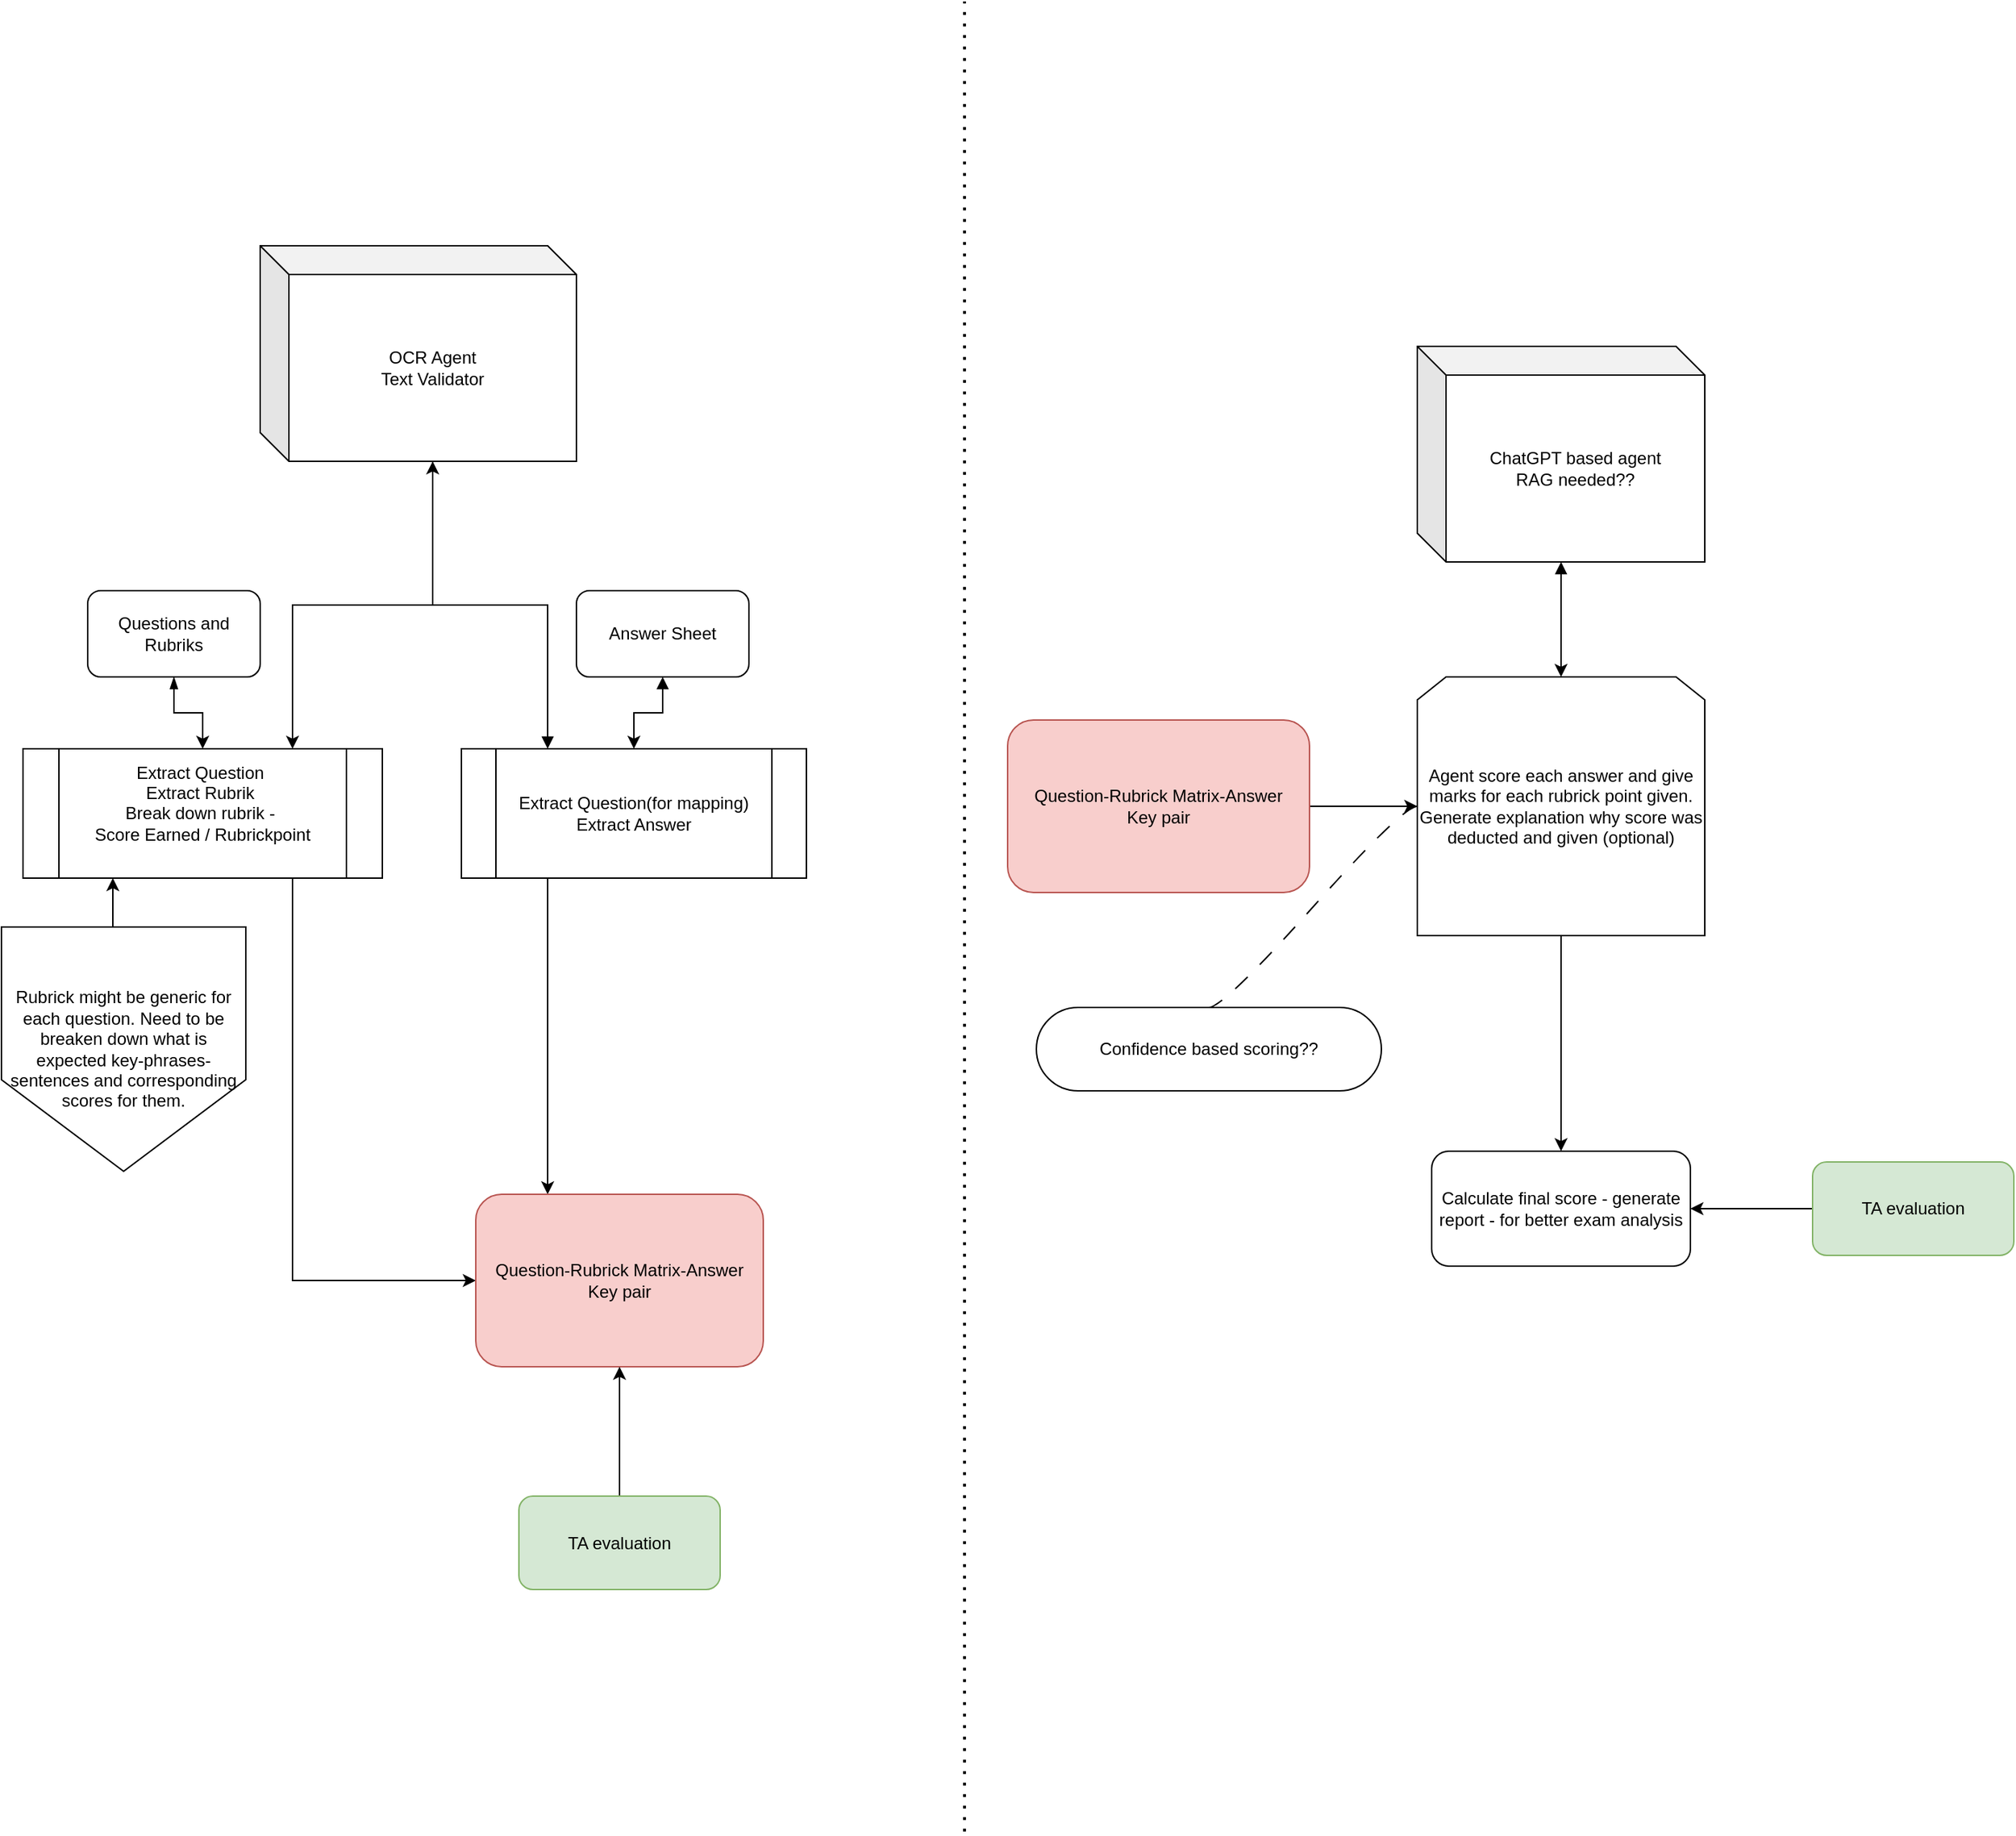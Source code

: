<mxfile version="25.0.3">
  <diagram name="Page-1" id="FoUueJixNW2NSmDA61GZ">
    <mxGraphModel dx="1908" dy="2310" grid="0" gridSize="10" guides="0" tooltips="1" connect="1" arrows="1" fold="1" page="1" pageScale="1" pageWidth="850" pageHeight="1100" math="0" shadow="0">
      <root>
        <mxCell id="0" />
        <mxCell id="1" parent="0" />
        <mxCell id="pilwrOAEcxMtQSOfMayK-18" style="edgeStyle=orthogonalEdgeStyle;rounded=0;orthogonalLoop=1;jettySize=auto;html=1;exitX=0.5;exitY=1;exitDx=0;exitDy=0;entryX=0.5;entryY=0;entryDx=0;entryDy=0;startArrow=blockThin;startFill=1;" edge="1" parent="1" source="pilwrOAEcxMtQSOfMayK-1" target="pilwrOAEcxMtQSOfMayK-2">
          <mxGeometry relative="1" as="geometry" />
        </mxCell>
        <mxCell id="pilwrOAEcxMtQSOfMayK-1" value="Questions and Rubriks" style="rounded=1;whiteSpace=wrap;html=1;" vertex="1" parent="1">
          <mxGeometry x="100" y="110" width="120" height="60" as="geometry" />
        </mxCell>
        <mxCell id="pilwrOAEcxMtQSOfMayK-24" style="edgeStyle=orthogonalEdgeStyle;rounded=0;orthogonalLoop=1;jettySize=auto;html=1;exitX=0.75;exitY=1;exitDx=0;exitDy=0;entryX=0;entryY=0.5;entryDx=0;entryDy=0;" edge="1" parent="1" source="pilwrOAEcxMtQSOfMayK-2" target="pilwrOAEcxMtQSOfMayK-6">
          <mxGeometry relative="1" as="geometry" />
        </mxCell>
        <mxCell id="pilwrOAEcxMtQSOfMayK-2" value="Extract Question&amp;nbsp;&lt;div&gt;Extract Rubrik&amp;nbsp;&lt;/div&gt;&lt;div&gt;Break down rubrik -&amp;nbsp;&lt;/div&gt;&lt;div&gt;Score Earned / Rubrickpoint&lt;/div&gt;&lt;div&gt;&lt;br&gt;&lt;/div&gt;" style="shape=process;whiteSpace=wrap;html=1;backgroundOutline=1;" vertex="1" parent="1">
          <mxGeometry x="55" y="220" width="250" height="90" as="geometry" />
        </mxCell>
        <mxCell id="pilwrOAEcxMtQSOfMayK-19" style="edgeStyle=orthogonalEdgeStyle;rounded=0;orthogonalLoop=1;jettySize=auto;html=1;entryX=0.5;entryY=0;entryDx=0;entryDy=0;startArrow=block;startFill=1;" edge="1" parent="1" source="pilwrOAEcxMtQSOfMayK-3" target="pilwrOAEcxMtQSOfMayK-4">
          <mxGeometry relative="1" as="geometry" />
        </mxCell>
        <mxCell id="pilwrOAEcxMtQSOfMayK-3" value="Answer Sheet" style="rounded=1;whiteSpace=wrap;html=1;" vertex="1" parent="1">
          <mxGeometry x="440" y="110" width="120" height="60" as="geometry" />
        </mxCell>
        <mxCell id="pilwrOAEcxMtQSOfMayK-22" style="edgeStyle=orthogonalEdgeStyle;rounded=0;orthogonalLoop=1;jettySize=auto;html=1;exitX=0.25;exitY=0;exitDx=0;exitDy=0;startArrow=block;startFill=1;entryX=0;entryY=0;entryDx=120;entryDy=150;entryPerimeter=0;" edge="1" parent="1" source="pilwrOAEcxMtQSOfMayK-4" target="pilwrOAEcxMtQSOfMayK-20">
          <mxGeometry relative="1" as="geometry">
            <mxPoint x="350" y="20" as="targetPoint" />
          </mxGeometry>
        </mxCell>
        <mxCell id="pilwrOAEcxMtQSOfMayK-25" style="edgeStyle=orthogonalEdgeStyle;rounded=0;orthogonalLoop=1;jettySize=auto;html=1;exitX=0.25;exitY=1;exitDx=0;exitDy=0;entryX=0.25;entryY=0;entryDx=0;entryDy=0;" edge="1" parent="1" source="pilwrOAEcxMtQSOfMayK-4" target="pilwrOAEcxMtQSOfMayK-6">
          <mxGeometry relative="1" as="geometry" />
        </mxCell>
        <mxCell id="pilwrOAEcxMtQSOfMayK-4" value="Extract Question(for mapping)&lt;div&gt;Extract Answer&lt;/div&gt;" style="shape=process;whiteSpace=wrap;html=1;backgroundOutline=1;" vertex="1" parent="1">
          <mxGeometry x="360" y="220" width="240" height="90" as="geometry" />
        </mxCell>
        <mxCell id="pilwrOAEcxMtQSOfMayK-6" value="Question-Rubrick Matrix-Answer&lt;div&gt;Key pair&lt;/div&gt;" style="rounded=1;whiteSpace=wrap;html=1;fillColor=#f8cecc;strokeColor=#b85450;" vertex="1" parent="1">
          <mxGeometry x="370" y="530" width="200" height="120" as="geometry" />
        </mxCell>
        <mxCell id="pilwrOAEcxMtQSOfMayK-29" style="edgeStyle=orthogonalEdgeStyle;rounded=0;orthogonalLoop=1;jettySize=auto;html=1;entryX=0.5;entryY=0;entryDx=0;entryDy=0;" edge="1" parent="1" source="pilwrOAEcxMtQSOfMayK-9" target="pilwrOAEcxMtQSOfMayK-15">
          <mxGeometry relative="1" as="geometry" />
        </mxCell>
        <mxCell id="pilwrOAEcxMtQSOfMayK-9" value="Agent score each answer and give marks for each rubrick point given.&lt;div&gt;Generate explanation why score was deducted and given (optional)&lt;/div&gt;" style="shape=loopLimit;whiteSpace=wrap;html=1;" vertex="1" parent="1">
          <mxGeometry x="1025" y="170" width="200" height="180" as="geometry" />
        </mxCell>
        <mxCell id="pilwrOAEcxMtQSOfMayK-23" style="edgeStyle=orthogonalEdgeStyle;rounded=0;orthogonalLoop=1;jettySize=auto;html=1;exitX=0.5;exitY=0;exitDx=0;exitDy=0;entryX=0.25;entryY=1;entryDx=0;entryDy=0;" edge="1" parent="1" source="pilwrOAEcxMtQSOfMayK-10" target="pilwrOAEcxMtQSOfMayK-2">
          <mxGeometry relative="1" as="geometry" />
        </mxCell>
        <mxCell id="pilwrOAEcxMtQSOfMayK-10" value="Rubrick might be generic for each question. Need to be breaken down what is expected key-phrases-sentences and corresponding scores for them." style="shape=offPageConnector;whiteSpace=wrap;html=1;" vertex="1" parent="1">
          <mxGeometry x="40" y="344" width="170" height="170" as="geometry" />
        </mxCell>
        <mxCell id="pilwrOAEcxMtQSOfMayK-28" style="edgeStyle=orthogonalEdgeStyle;rounded=0;orthogonalLoop=1;jettySize=auto;html=1;entryX=1;entryY=0.5;entryDx=0;entryDy=0;" edge="1" parent="1" source="pilwrOAEcxMtQSOfMayK-12" target="pilwrOAEcxMtQSOfMayK-15">
          <mxGeometry relative="1" as="geometry" />
        </mxCell>
        <mxCell id="pilwrOAEcxMtQSOfMayK-12" value="TA evaluation" style="rounded=1;whiteSpace=wrap;html=1;fillColor=#d5e8d4;strokeColor=#82b366;" vertex="1" parent="1">
          <mxGeometry x="1300" y="507.5" width="140" height="65" as="geometry" />
        </mxCell>
        <mxCell id="pilwrOAEcxMtQSOfMayK-13" value="Confidence based scoring??" style="whiteSpace=wrap;html=1;rounded=1;arcSize=50;align=center;verticalAlign=middle;strokeWidth=1;autosize=1;spacing=4;treeFolding=1;treeMoving=1;newEdgeStyle={&quot;edgeStyle&quot;:&quot;entityRelationEdgeStyle&quot;,&quot;startArrow&quot;:&quot;none&quot;,&quot;endArrow&quot;:&quot;none&quot;,&quot;segment&quot;:10,&quot;curved&quot;:1,&quot;sourcePerimeterSpacing&quot;:0,&quot;targetPerimeterSpacing&quot;:0};" vertex="1" parent="1">
          <mxGeometry x="760" y="400" width="240" height="58" as="geometry" />
        </mxCell>
        <mxCell id="pilwrOAEcxMtQSOfMayK-14" value="" style="edgeStyle=entityRelationEdgeStyle;startArrow=none;endArrow=none;segment=10;curved=1;sourcePerimeterSpacing=0;targetPerimeterSpacing=0;rounded=0;entryX=0.5;entryY=0;entryDx=0;entryDy=0;exitX=0;exitY=0.5;exitDx=0;exitDy=0;dashed=1;dashPattern=12 12;" edge="1" target="pilwrOAEcxMtQSOfMayK-13" parent="1" source="pilwrOAEcxMtQSOfMayK-9">
          <mxGeometry relative="1" as="geometry">
            <mxPoint x="730" y="480" as="sourcePoint" />
            <mxPoint x="570" y="739" as="targetPoint" />
          </mxGeometry>
        </mxCell>
        <mxCell id="pilwrOAEcxMtQSOfMayK-15" value="Calculate final score - generate report - for better exam analysis" style="rounded=1;whiteSpace=wrap;html=1;" vertex="1" parent="1">
          <mxGeometry x="1035" y="500" width="180" height="80" as="geometry" />
        </mxCell>
        <mxCell id="pilwrOAEcxMtQSOfMayK-27" style="edgeStyle=orthogonalEdgeStyle;rounded=0;orthogonalLoop=1;jettySize=auto;html=1;entryX=0.5;entryY=0;entryDx=0;entryDy=0;startArrow=block;startFill=1;" edge="1" parent="1" source="pilwrOAEcxMtQSOfMayK-16" target="pilwrOAEcxMtQSOfMayK-9">
          <mxGeometry relative="1" as="geometry" />
        </mxCell>
        <mxCell id="pilwrOAEcxMtQSOfMayK-16" value="ChatGPT based agent&lt;div&gt;RAG needed??&lt;/div&gt;" style="shape=cube;whiteSpace=wrap;html=1;boundedLbl=1;backgroundOutline=1;darkOpacity=0.05;darkOpacity2=0.1;" vertex="1" parent="1">
          <mxGeometry x="1025" y="-60" width="200" height="150" as="geometry" />
        </mxCell>
        <mxCell id="pilwrOAEcxMtQSOfMayK-21" style="edgeStyle=orthogonalEdgeStyle;rounded=0;orthogonalLoop=1;jettySize=auto;html=1;exitX=0;exitY=0;exitDx=120;exitDy=150;exitPerimeter=0;entryX=0.75;entryY=0;entryDx=0;entryDy=0;" edge="1" parent="1" source="pilwrOAEcxMtQSOfMayK-20" target="pilwrOAEcxMtQSOfMayK-2">
          <mxGeometry relative="1" as="geometry" />
        </mxCell>
        <mxCell id="pilwrOAEcxMtQSOfMayK-20" value="OCR Agent&lt;div&gt;Text Validator&lt;/div&gt;" style="shape=cube;whiteSpace=wrap;html=1;boundedLbl=1;backgroundOutline=1;darkOpacity=0.05;darkOpacity2=0.1;" vertex="1" parent="1">
          <mxGeometry x="220" y="-130" width="220" height="150" as="geometry" />
        </mxCell>
        <mxCell id="pilwrOAEcxMtQSOfMayK-30" value="" style="endArrow=none;dashed=1;html=1;dashPattern=1 3;strokeWidth=2;rounded=0;" edge="1" parent="1">
          <mxGeometry width="50" height="50" relative="1" as="geometry">
            <mxPoint x="710" y="973.333" as="sourcePoint" />
            <mxPoint x="710" y="-300" as="targetPoint" />
          </mxGeometry>
        </mxCell>
        <mxCell id="pilwrOAEcxMtQSOfMayK-32" style="edgeStyle=orthogonalEdgeStyle;rounded=0;orthogonalLoop=1;jettySize=auto;html=1;entryX=0;entryY=0.5;entryDx=0;entryDy=0;" edge="1" parent="1" source="pilwrOAEcxMtQSOfMayK-31" target="pilwrOAEcxMtQSOfMayK-9">
          <mxGeometry relative="1" as="geometry" />
        </mxCell>
        <mxCell id="pilwrOAEcxMtQSOfMayK-31" value="Question-Rubrick Matrix-Answer&lt;div&gt;Key pair&lt;/div&gt;" style="rounded=1;whiteSpace=wrap;html=1;fillColor=#f8cecc;strokeColor=#b85450;" vertex="1" parent="1">
          <mxGeometry x="740" y="200" width="210" height="120" as="geometry" />
        </mxCell>
        <mxCell id="pilwrOAEcxMtQSOfMayK-34" style="edgeStyle=orthogonalEdgeStyle;rounded=0;orthogonalLoop=1;jettySize=auto;html=1;entryX=0.5;entryY=1;entryDx=0;entryDy=0;" edge="1" parent="1" source="pilwrOAEcxMtQSOfMayK-33" target="pilwrOAEcxMtQSOfMayK-6">
          <mxGeometry relative="1" as="geometry" />
        </mxCell>
        <mxCell id="pilwrOAEcxMtQSOfMayK-33" value="TA evaluation" style="rounded=1;whiteSpace=wrap;html=1;fillColor=#d5e8d4;strokeColor=#82b366;" vertex="1" parent="1">
          <mxGeometry x="400" y="740" width="140" height="65" as="geometry" />
        </mxCell>
      </root>
    </mxGraphModel>
  </diagram>
</mxfile>
